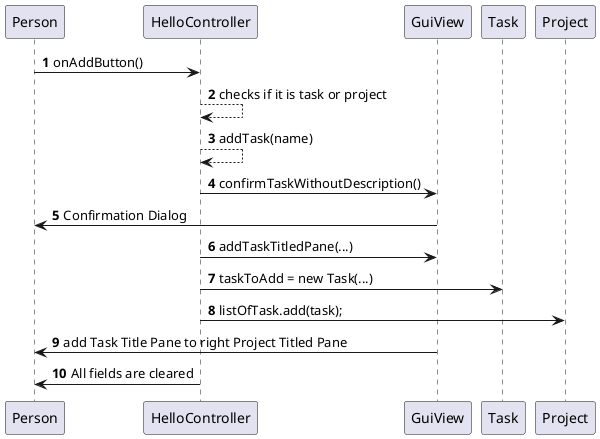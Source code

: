 @startuml
'https://plantuml.com/sequence-diagram

autonumber

Person -> HelloController: onAddButton()
HelloController --> HelloController: checks if it is task or project
HelloController --> HelloController: addTask(name)
HelloController -> GuiView: confirmTaskWithoutDescription()
GuiView -> Person: Confirmation Dialog
HelloController -> GuiView: addTaskTitledPane(...)
Task <- HelloController : taskToAdd = new Task(...)
HelloController -> Project: listOfTask.add(task);
GuiView -> Person: add Task Title Pane to right Project Titled Pane
HelloController -> Person : All fields are cleared
@enduml